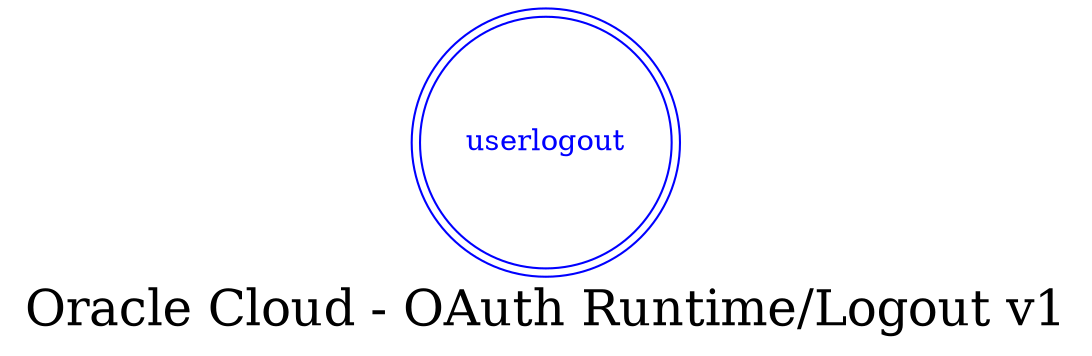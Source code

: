 digraph LexiconGraph {
graph[label="Oracle Cloud - OAuth Runtime/Logout v1", fontsize=24]
splines=true
"userlogout" [color=blue, fontcolor=blue, shape=doublecircle]
}
